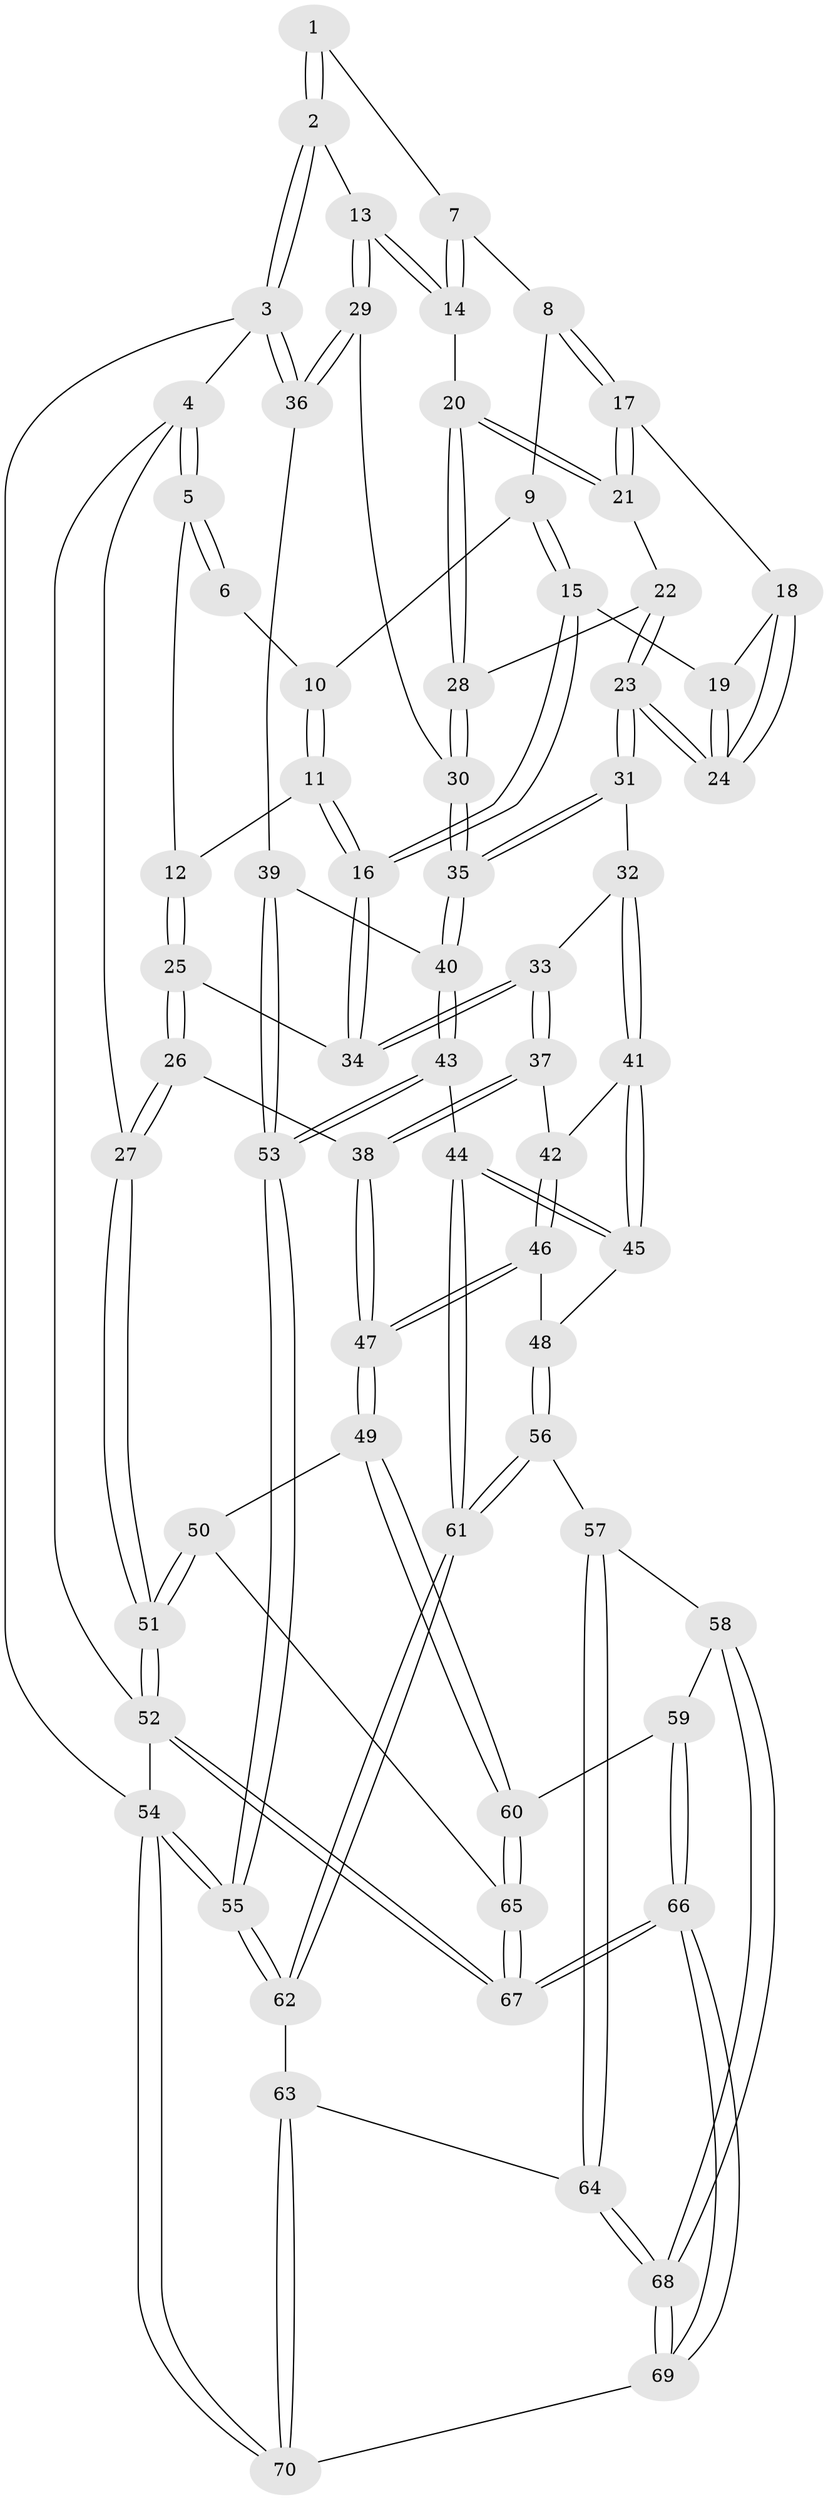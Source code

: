 // coarse degree distribution, {3: 0.02631578947368421, 6: 0.13157894736842105, 4: 0.6052631578947368, 5: 0.23684210526315788}
// Generated by graph-tools (version 1.1) at 2025/42/03/06/25 10:42:32]
// undirected, 70 vertices, 172 edges
graph export_dot {
graph [start="1"]
  node [color=gray90,style=filled];
  1 [pos="+0.7799257457389143+0"];
  2 [pos="+1+0"];
  3 [pos="+1+0"];
  4 [pos="+0+0"];
  5 [pos="+0.119838622676148+0"];
  6 [pos="+0.29908582038690695+0"];
  7 [pos="+0.7454937155751962+0"];
  8 [pos="+0.6118996747391008+0.10539813122526519"];
  9 [pos="+0.5967533003787832+0.10517740530962927"];
  10 [pos="+0.49900573742612314+0.06636265266385714"];
  11 [pos="+0.44314929852977397+0.22616668654305772"];
  12 [pos="+0.2844872481589914+0.07371076793087275"];
  13 [pos="+0.901513508080586+0.2012312890950273"];
  14 [pos="+0.8111598664543425+0.14440102255484202"];
  15 [pos="+0.4903248134145485+0.21588166939504633"];
  16 [pos="+0.4475955985645717+0.2361102799720177"];
  17 [pos="+0.6205764482296257+0.13598087022806005"];
  18 [pos="+0.6157492126913725+0.1516251905273622"];
  19 [pos="+0.5634321337554828+0.21473530948705286"];
  20 [pos="+0.7584454734645846+0.188642137736113"];
  21 [pos="+0.6746149206619555+0.18549677586630467"];
  22 [pos="+0.6651749435284181+0.22838167155971675"];
  23 [pos="+0.6184279154493063+0.2704100341636224"];
  24 [pos="+0.6150212470113641+0.2617057301452968"];
  25 [pos="+0.2866667974953726+0.2786562846365943"];
  26 [pos="+0.17666043102110082+0.4324940182733353"];
  27 [pos="+0+0.34812710524176976"];
  28 [pos="+0.7330669522301105+0.26253896249536446"];
  29 [pos="+0.9328437216708022+0.24875094340495538"];
  30 [pos="+0.7327929203605654+0.3461734773623926"];
  31 [pos="+0.6075725541765162+0.3678844443193629"];
  32 [pos="+0.519636216558943+0.3832221444850873"];
  33 [pos="+0.48612428056422013+0.3691352209386105"];
  34 [pos="+0.4471770368011719+0.24182103865877075"];
  35 [pos="+0.7007525135478624+0.39482934845202755"];
  36 [pos="+1+0.3829292401223902"];
  37 [pos="+0.33914120712923285+0.4384354509441048"];
  38 [pos="+0.19391011225633004+0.4453213249577778"];
  39 [pos="+1+0.44377360451918185"];
  40 [pos="+0.7151420687690209+0.41811178221953393"];
  41 [pos="+0.526248220590452+0.47737663483328724"];
  42 [pos="+0.4219632637875532+0.5641831434756243"];
  43 [pos="+0.724098651883013+0.6165891597411104"];
  44 [pos="+0.6726770610438846+0.6263067613208095"];
  45 [pos="+0.5640760587183191+0.5855754823929293"];
  46 [pos="+0.4357765537048644+0.6373456150499299"];
  47 [pos="+0.23914391954385936+0.6172368950331694"];
  48 [pos="+0.44410725312752636+0.6446719759994365"];
  49 [pos="+0.21657328976531803+0.7198771558929419"];
  50 [pos="+0.10383861608792375+0.7361332571197218"];
  51 [pos="+0+0.6902303569486712"];
  52 [pos="+0+1"];
  53 [pos="+1+0.8830888405807334"];
  54 [pos="+1+1"];
  55 [pos="+1+1"];
  56 [pos="+0.44659117567636303+0.6823342996904334"];
  57 [pos="+0.36885117970413406+0.7460655364181403"];
  58 [pos="+0.2746254494133406+0.7870337199666058"];
  59 [pos="+0.2580189374263607+0.7781186671310941"];
  60 [pos="+0.2460600121974619+0.7652956819734982"];
  61 [pos="+0.5400365751999244+0.8003608218668858"];
  62 [pos="+0.5409401961933445+0.8279341208878314"];
  63 [pos="+0.5378965860759983+0.830589855658293"];
  64 [pos="+0.484395361737447+0.8588777702836877"];
  65 [pos="+0.10673995664761567+0.8845958747511116"];
  66 [pos="+0+1"];
  67 [pos="+0+1"];
  68 [pos="+0.376164828148758+0.9389274898225184"];
  69 [pos="+0.3301334811387426+1"];
  70 [pos="+0.566539682440956+1"];
  1 -- 2;
  1 -- 2;
  1 -- 7;
  2 -- 3;
  2 -- 3;
  2 -- 13;
  3 -- 4;
  3 -- 36;
  3 -- 36;
  3 -- 54;
  4 -- 5;
  4 -- 5;
  4 -- 27;
  4 -- 52;
  5 -- 6;
  5 -- 6;
  5 -- 12;
  6 -- 10;
  7 -- 8;
  7 -- 14;
  7 -- 14;
  8 -- 9;
  8 -- 17;
  8 -- 17;
  9 -- 10;
  9 -- 15;
  9 -- 15;
  10 -- 11;
  10 -- 11;
  11 -- 12;
  11 -- 16;
  11 -- 16;
  12 -- 25;
  12 -- 25;
  13 -- 14;
  13 -- 14;
  13 -- 29;
  13 -- 29;
  14 -- 20;
  15 -- 16;
  15 -- 16;
  15 -- 19;
  16 -- 34;
  16 -- 34;
  17 -- 18;
  17 -- 21;
  17 -- 21;
  18 -- 19;
  18 -- 24;
  18 -- 24;
  19 -- 24;
  19 -- 24;
  20 -- 21;
  20 -- 21;
  20 -- 28;
  20 -- 28;
  21 -- 22;
  22 -- 23;
  22 -- 23;
  22 -- 28;
  23 -- 24;
  23 -- 24;
  23 -- 31;
  23 -- 31;
  25 -- 26;
  25 -- 26;
  25 -- 34;
  26 -- 27;
  26 -- 27;
  26 -- 38;
  27 -- 51;
  27 -- 51;
  28 -- 30;
  28 -- 30;
  29 -- 30;
  29 -- 36;
  29 -- 36;
  30 -- 35;
  30 -- 35;
  31 -- 32;
  31 -- 35;
  31 -- 35;
  32 -- 33;
  32 -- 41;
  32 -- 41;
  33 -- 34;
  33 -- 34;
  33 -- 37;
  33 -- 37;
  35 -- 40;
  35 -- 40;
  36 -- 39;
  37 -- 38;
  37 -- 38;
  37 -- 42;
  38 -- 47;
  38 -- 47;
  39 -- 40;
  39 -- 53;
  39 -- 53;
  40 -- 43;
  40 -- 43;
  41 -- 42;
  41 -- 45;
  41 -- 45;
  42 -- 46;
  42 -- 46;
  43 -- 44;
  43 -- 53;
  43 -- 53;
  44 -- 45;
  44 -- 45;
  44 -- 61;
  44 -- 61;
  45 -- 48;
  46 -- 47;
  46 -- 47;
  46 -- 48;
  47 -- 49;
  47 -- 49;
  48 -- 56;
  48 -- 56;
  49 -- 50;
  49 -- 60;
  49 -- 60;
  50 -- 51;
  50 -- 51;
  50 -- 65;
  51 -- 52;
  51 -- 52;
  52 -- 67;
  52 -- 67;
  52 -- 54;
  53 -- 55;
  53 -- 55;
  54 -- 55;
  54 -- 55;
  54 -- 70;
  54 -- 70;
  55 -- 62;
  55 -- 62;
  56 -- 57;
  56 -- 61;
  56 -- 61;
  57 -- 58;
  57 -- 64;
  57 -- 64;
  58 -- 59;
  58 -- 68;
  58 -- 68;
  59 -- 60;
  59 -- 66;
  59 -- 66;
  60 -- 65;
  60 -- 65;
  61 -- 62;
  61 -- 62;
  62 -- 63;
  63 -- 64;
  63 -- 70;
  63 -- 70;
  64 -- 68;
  64 -- 68;
  65 -- 67;
  65 -- 67;
  66 -- 67;
  66 -- 67;
  66 -- 69;
  66 -- 69;
  68 -- 69;
  68 -- 69;
  69 -- 70;
}
